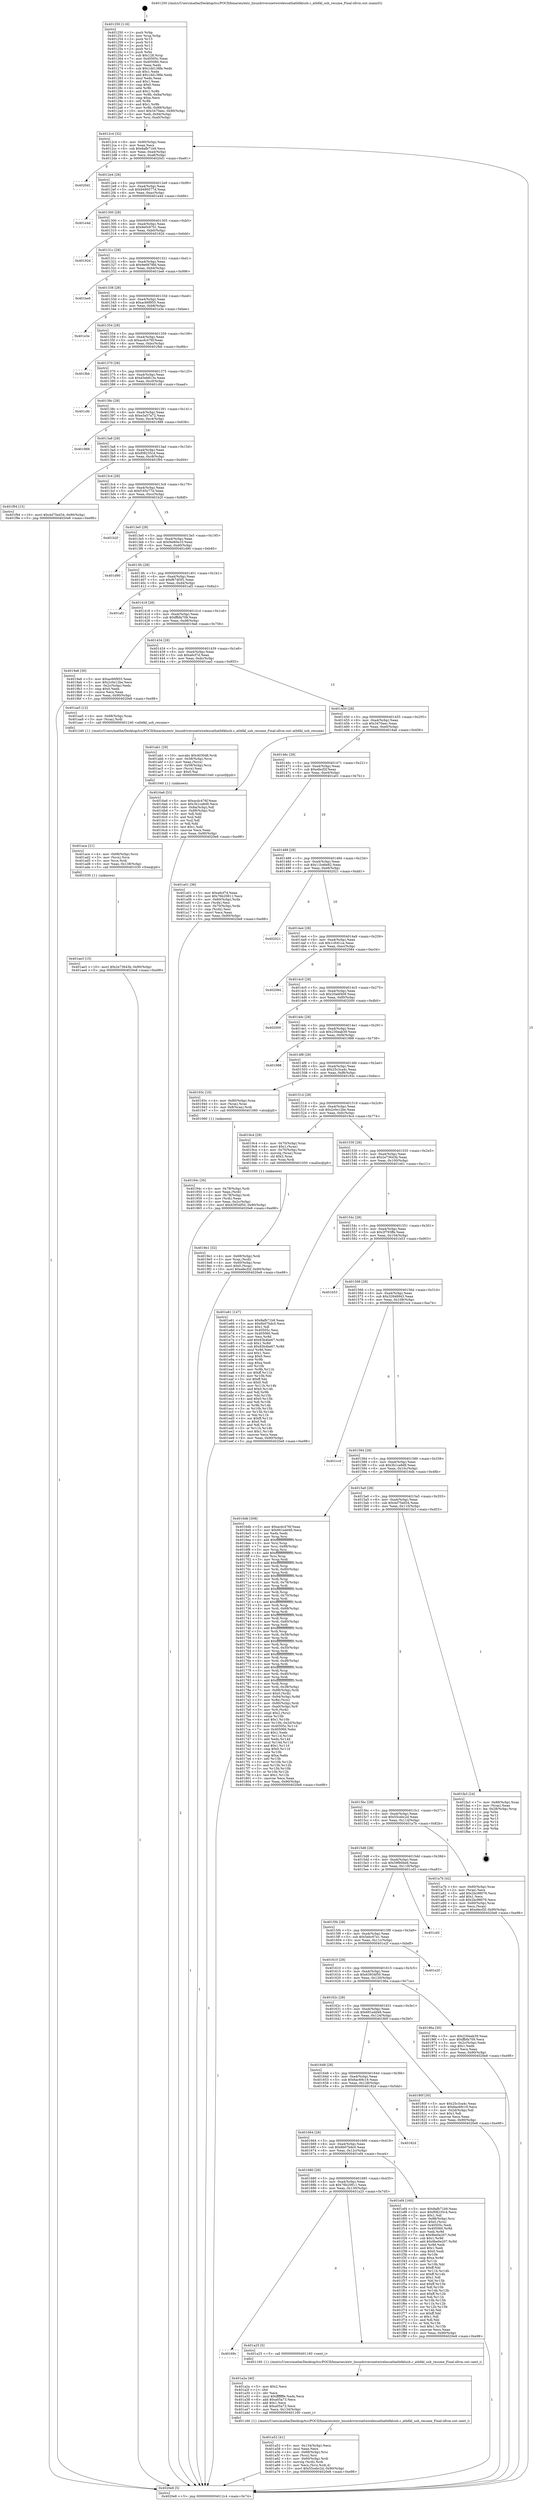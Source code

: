 digraph "0x401250" {
  label = "0x401250 (/mnt/c/Users/mathe/Desktop/tcc/POCII/binaries/extr_linuxdriversnetwirelessathath6klusb.c_ath6kl_usb_resume_Final-ollvm.out::main(0))"
  labelloc = "t"
  node[shape=record]

  Entry [label="",width=0.3,height=0.3,shape=circle,fillcolor=black,style=filled]
  "0x4012c4" [label="{
     0x4012c4 [32]\l
     | [instrs]\l
     &nbsp;&nbsp;0x4012c4 \<+6\>: mov -0x90(%rbp),%eax\l
     &nbsp;&nbsp;0x4012ca \<+2\>: mov %eax,%ecx\l
     &nbsp;&nbsp;0x4012cc \<+6\>: sub $0x8afb71b9,%ecx\l
     &nbsp;&nbsp;0x4012d2 \<+6\>: mov %eax,-0xa4(%rbp)\l
     &nbsp;&nbsp;0x4012d8 \<+6\>: mov %ecx,-0xa8(%rbp)\l
     &nbsp;&nbsp;0x4012de \<+6\>: je 00000000004020d1 \<main+0xe81\>\l
  }"]
  "0x4020d1" [label="{
     0x4020d1\l
  }", style=dashed]
  "0x4012e4" [label="{
     0x4012e4 [28]\l
     | [instrs]\l
     &nbsp;&nbsp;0x4012e4 \<+5\>: jmp 00000000004012e9 \<main+0x99\>\l
     &nbsp;&nbsp;0x4012e9 \<+6\>: mov -0xa4(%rbp),%eax\l
     &nbsp;&nbsp;0x4012ef \<+5\>: sub $0x9490577d,%eax\l
     &nbsp;&nbsp;0x4012f4 \<+6\>: mov %eax,-0xac(%rbp)\l
     &nbsp;&nbsp;0x4012fa \<+6\>: je 0000000000401e4d \<main+0xbfd\>\l
  }"]
  Exit [label="",width=0.3,height=0.3,shape=circle,fillcolor=black,style=filled,peripheries=2]
  "0x401e4d" [label="{
     0x401e4d\l
  }", style=dashed]
  "0x401300" [label="{
     0x401300 [28]\l
     | [instrs]\l
     &nbsp;&nbsp;0x401300 \<+5\>: jmp 0000000000401305 \<main+0xb5\>\l
     &nbsp;&nbsp;0x401305 \<+6\>: mov -0xa4(%rbp),%eax\l
     &nbsp;&nbsp;0x40130b \<+5\>: sub $0x9e0c8701,%eax\l
     &nbsp;&nbsp;0x401310 \<+6\>: mov %eax,-0xb0(%rbp)\l
     &nbsp;&nbsp;0x401316 \<+6\>: je 000000000040192d \<main+0x6dd\>\l
  }"]
  "0x401ae3" [label="{
     0x401ae3 [15]\l
     | [instrs]\l
     &nbsp;&nbsp;0x401ae3 \<+10\>: movl $0x2e73643b,-0x90(%rbp)\l
     &nbsp;&nbsp;0x401aed \<+5\>: jmp 00000000004020e8 \<main+0xe98\>\l
  }"]
  "0x40192d" [label="{
     0x40192d\l
  }", style=dashed]
  "0x40131c" [label="{
     0x40131c [28]\l
     | [instrs]\l
     &nbsp;&nbsp;0x40131c \<+5\>: jmp 0000000000401321 \<main+0xd1\>\l
     &nbsp;&nbsp;0x401321 \<+6\>: mov -0xa4(%rbp),%eax\l
     &nbsp;&nbsp;0x401327 \<+5\>: sub $0x9e6878fd,%eax\l
     &nbsp;&nbsp;0x40132c \<+6\>: mov %eax,-0xb4(%rbp)\l
     &nbsp;&nbsp;0x401332 \<+6\>: je 0000000000401be6 \<main+0x996\>\l
  }"]
  "0x401ace" [label="{
     0x401ace [21]\l
     | [instrs]\l
     &nbsp;&nbsp;0x401ace \<+4\>: mov -0x68(%rbp),%rcx\l
     &nbsp;&nbsp;0x401ad2 \<+3\>: mov (%rcx),%rcx\l
     &nbsp;&nbsp;0x401ad5 \<+3\>: mov %rcx,%rdi\l
     &nbsp;&nbsp;0x401ad8 \<+6\>: mov %eax,-0x138(%rbp)\l
     &nbsp;&nbsp;0x401ade \<+5\>: call 0000000000401030 \<free@plt\>\l
     | [calls]\l
     &nbsp;&nbsp;0x401030 \{1\} (unknown)\l
  }"]
  "0x401be6" [label="{
     0x401be6\l
  }", style=dashed]
  "0x401338" [label="{
     0x401338 [28]\l
     | [instrs]\l
     &nbsp;&nbsp;0x401338 \<+5\>: jmp 000000000040133d \<main+0xed\>\l
     &nbsp;&nbsp;0x40133d \<+6\>: mov -0xa4(%rbp),%eax\l
     &nbsp;&nbsp;0x401343 \<+5\>: sub $0xac66f955,%eax\l
     &nbsp;&nbsp;0x401348 \<+6\>: mov %eax,-0xb8(%rbp)\l
     &nbsp;&nbsp;0x40134e \<+6\>: je 0000000000401e3e \<main+0xbee\>\l
  }"]
  "0x401ab1" [label="{
     0x401ab1 [29]\l
     | [instrs]\l
     &nbsp;&nbsp;0x401ab1 \<+10\>: movabs $0x4030d6,%rdi\l
     &nbsp;&nbsp;0x401abb \<+4\>: mov -0x58(%rbp),%rcx\l
     &nbsp;&nbsp;0x401abf \<+2\>: mov %eax,(%rcx)\l
     &nbsp;&nbsp;0x401ac1 \<+4\>: mov -0x58(%rbp),%rcx\l
     &nbsp;&nbsp;0x401ac5 \<+2\>: mov (%rcx),%esi\l
     &nbsp;&nbsp;0x401ac7 \<+2\>: mov $0x0,%al\l
     &nbsp;&nbsp;0x401ac9 \<+5\>: call 0000000000401040 \<printf@plt\>\l
     | [calls]\l
     &nbsp;&nbsp;0x401040 \{1\} (unknown)\l
  }"]
  "0x401e3e" [label="{
     0x401e3e\l
  }", style=dashed]
  "0x401354" [label="{
     0x401354 [28]\l
     | [instrs]\l
     &nbsp;&nbsp;0x401354 \<+5\>: jmp 0000000000401359 \<main+0x109\>\l
     &nbsp;&nbsp;0x401359 \<+6\>: mov -0xa4(%rbp),%eax\l
     &nbsp;&nbsp;0x40135f \<+5\>: sub $0xacdc476f,%eax\l
     &nbsp;&nbsp;0x401364 \<+6\>: mov %eax,-0xbc(%rbp)\l
     &nbsp;&nbsp;0x40136a \<+6\>: je 0000000000401fbb \<main+0xd6b\>\l
  }"]
  "0x401a52" [label="{
     0x401a52 [41]\l
     | [instrs]\l
     &nbsp;&nbsp;0x401a52 \<+6\>: mov -0x134(%rbp),%ecx\l
     &nbsp;&nbsp;0x401a58 \<+3\>: imul %eax,%ecx\l
     &nbsp;&nbsp;0x401a5b \<+4\>: mov -0x68(%rbp),%rsi\l
     &nbsp;&nbsp;0x401a5f \<+3\>: mov (%rsi),%rsi\l
     &nbsp;&nbsp;0x401a62 \<+4\>: mov -0x60(%rbp),%rdi\l
     &nbsp;&nbsp;0x401a66 \<+3\>: movslq (%rdi),%rdi\l
     &nbsp;&nbsp;0x401a69 \<+3\>: mov %ecx,(%rsi,%rdi,4)\l
     &nbsp;&nbsp;0x401a6c \<+10\>: movl $0x55cebc2d,-0x90(%rbp)\l
     &nbsp;&nbsp;0x401a76 \<+5\>: jmp 00000000004020e8 \<main+0xe98\>\l
  }"]
  "0x401fbb" [label="{
     0x401fbb\l
  }", style=dashed]
  "0x401370" [label="{
     0x401370 [28]\l
     | [instrs]\l
     &nbsp;&nbsp;0x401370 \<+5\>: jmp 0000000000401375 \<main+0x125\>\l
     &nbsp;&nbsp;0x401375 \<+6\>: mov -0xa4(%rbp),%eax\l
     &nbsp;&nbsp;0x40137b \<+5\>: sub $0xd3eb813e,%eax\l
     &nbsp;&nbsp;0x401380 \<+6\>: mov %eax,-0xc0(%rbp)\l
     &nbsp;&nbsp;0x401386 \<+6\>: je 0000000000401cfd \<main+0xaad\>\l
  }"]
  "0x401a2a" [label="{
     0x401a2a [40]\l
     | [instrs]\l
     &nbsp;&nbsp;0x401a2a \<+5\>: mov $0x2,%ecx\l
     &nbsp;&nbsp;0x401a2f \<+1\>: cltd\l
     &nbsp;&nbsp;0x401a30 \<+2\>: idiv %ecx\l
     &nbsp;&nbsp;0x401a32 \<+6\>: imul $0xfffffffe,%edx,%ecx\l
     &nbsp;&nbsp;0x401a38 \<+6\>: add $0xa05a73,%ecx\l
     &nbsp;&nbsp;0x401a3e \<+3\>: add $0x1,%ecx\l
     &nbsp;&nbsp;0x401a41 \<+6\>: sub $0xa05a73,%ecx\l
     &nbsp;&nbsp;0x401a47 \<+6\>: mov %ecx,-0x134(%rbp)\l
     &nbsp;&nbsp;0x401a4d \<+5\>: call 0000000000401160 \<next_i\>\l
     | [calls]\l
     &nbsp;&nbsp;0x401160 \{1\} (/mnt/c/Users/mathe/Desktop/tcc/POCII/binaries/extr_linuxdriversnetwirelessathath6klusb.c_ath6kl_usb_resume_Final-ollvm.out::next_i)\l
  }"]
  "0x401cfd" [label="{
     0x401cfd\l
  }", style=dashed]
  "0x40138c" [label="{
     0x40138c [28]\l
     | [instrs]\l
     &nbsp;&nbsp;0x40138c \<+5\>: jmp 0000000000401391 \<main+0x141\>\l
     &nbsp;&nbsp;0x401391 \<+6\>: mov -0xa4(%rbp),%eax\l
     &nbsp;&nbsp;0x401397 \<+5\>: sub $0xe3a57a72,%eax\l
     &nbsp;&nbsp;0x40139c \<+6\>: mov %eax,-0xc4(%rbp)\l
     &nbsp;&nbsp;0x4013a2 \<+6\>: je 0000000000401888 \<main+0x638\>\l
  }"]
  "0x40169c" [label="{
     0x40169c\l
  }", style=dashed]
  "0x401888" [label="{
     0x401888\l
  }", style=dashed]
  "0x4013a8" [label="{
     0x4013a8 [28]\l
     | [instrs]\l
     &nbsp;&nbsp;0x4013a8 \<+5\>: jmp 00000000004013ad \<main+0x15d\>\l
     &nbsp;&nbsp;0x4013ad \<+6\>: mov -0xa4(%rbp),%eax\l
     &nbsp;&nbsp;0x4013b3 \<+5\>: sub $0xf08235c4,%eax\l
     &nbsp;&nbsp;0x4013b8 \<+6\>: mov %eax,-0xc8(%rbp)\l
     &nbsp;&nbsp;0x4013be \<+6\>: je 0000000000401f94 \<main+0xd44\>\l
  }"]
  "0x401a25" [label="{
     0x401a25 [5]\l
     | [instrs]\l
     &nbsp;&nbsp;0x401a25 \<+5\>: call 0000000000401160 \<next_i\>\l
     | [calls]\l
     &nbsp;&nbsp;0x401160 \{1\} (/mnt/c/Users/mathe/Desktop/tcc/POCII/binaries/extr_linuxdriversnetwirelessathath6klusb.c_ath6kl_usb_resume_Final-ollvm.out::next_i)\l
  }"]
  "0x401f94" [label="{
     0x401f94 [15]\l
     | [instrs]\l
     &nbsp;&nbsp;0x401f94 \<+10\>: movl $0x4d75ed34,-0x90(%rbp)\l
     &nbsp;&nbsp;0x401f9e \<+5\>: jmp 00000000004020e8 \<main+0xe98\>\l
  }"]
  "0x4013c4" [label="{
     0x4013c4 [28]\l
     | [instrs]\l
     &nbsp;&nbsp;0x4013c4 \<+5\>: jmp 00000000004013c9 \<main+0x179\>\l
     &nbsp;&nbsp;0x4013c9 \<+6\>: mov -0xa4(%rbp),%eax\l
     &nbsp;&nbsp;0x4013cf \<+5\>: sub $0xf165c77d,%eax\l
     &nbsp;&nbsp;0x4013d4 \<+6\>: mov %eax,-0xcc(%rbp)\l
     &nbsp;&nbsp;0x4013da \<+6\>: je 0000000000401b2f \<main+0x8df\>\l
  }"]
  "0x401680" [label="{
     0x401680 [28]\l
     | [instrs]\l
     &nbsp;&nbsp;0x401680 \<+5\>: jmp 0000000000401685 \<main+0x435\>\l
     &nbsp;&nbsp;0x401685 \<+6\>: mov -0xa4(%rbp),%eax\l
     &nbsp;&nbsp;0x40168b \<+5\>: sub $0x76b20811,%eax\l
     &nbsp;&nbsp;0x401690 \<+6\>: mov %eax,-0x130(%rbp)\l
     &nbsp;&nbsp;0x401696 \<+6\>: je 0000000000401a25 \<main+0x7d5\>\l
  }"]
  "0x401b2f" [label="{
     0x401b2f\l
  }", style=dashed]
  "0x4013e0" [label="{
     0x4013e0 [28]\l
     | [instrs]\l
     &nbsp;&nbsp;0x4013e0 \<+5\>: jmp 00000000004013e5 \<main+0x195\>\l
     &nbsp;&nbsp;0x4013e5 \<+6\>: mov -0xa4(%rbp),%eax\l
     &nbsp;&nbsp;0x4013eb \<+5\>: sub $0xf4e60e10,%eax\l
     &nbsp;&nbsp;0x4013f0 \<+6\>: mov %eax,-0xd0(%rbp)\l
     &nbsp;&nbsp;0x4013f6 \<+6\>: je 0000000000401d90 \<main+0xb40\>\l
  }"]
  "0x401ef4" [label="{
     0x401ef4 [160]\l
     | [instrs]\l
     &nbsp;&nbsp;0x401ef4 \<+5\>: mov $0x8afb71b9,%eax\l
     &nbsp;&nbsp;0x401ef9 \<+5\>: mov $0xf08235c4,%ecx\l
     &nbsp;&nbsp;0x401efe \<+2\>: mov $0x1,%dl\l
     &nbsp;&nbsp;0x401f00 \<+7\>: mov -0x88(%rbp),%rsi\l
     &nbsp;&nbsp;0x401f07 \<+6\>: movl $0x0,(%rsi)\l
     &nbsp;&nbsp;0x401f0d \<+7\>: mov 0x40505c,%edi\l
     &nbsp;&nbsp;0x401f14 \<+8\>: mov 0x405060,%r8d\l
     &nbsp;&nbsp;0x401f1c \<+3\>: mov %edi,%r9d\l
     &nbsp;&nbsp;0x401f1f \<+7\>: sub $0x9be0e207,%r9d\l
     &nbsp;&nbsp;0x401f26 \<+4\>: sub $0x1,%r9d\l
     &nbsp;&nbsp;0x401f2a \<+7\>: add $0x9be0e207,%r9d\l
     &nbsp;&nbsp;0x401f31 \<+4\>: imul %r9d,%edi\l
     &nbsp;&nbsp;0x401f35 \<+3\>: and $0x1,%edi\l
     &nbsp;&nbsp;0x401f38 \<+3\>: cmp $0x0,%edi\l
     &nbsp;&nbsp;0x401f3b \<+4\>: sete %r10b\l
     &nbsp;&nbsp;0x401f3f \<+4\>: cmp $0xa,%r8d\l
     &nbsp;&nbsp;0x401f43 \<+4\>: setl %r11b\l
     &nbsp;&nbsp;0x401f47 \<+3\>: mov %r10b,%bl\l
     &nbsp;&nbsp;0x401f4a \<+3\>: xor $0xff,%bl\l
     &nbsp;&nbsp;0x401f4d \<+3\>: mov %r11b,%r14b\l
     &nbsp;&nbsp;0x401f50 \<+4\>: xor $0xff,%r14b\l
     &nbsp;&nbsp;0x401f54 \<+3\>: xor $0x1,%dl\l
     &nbsp;&nbsp;0x401f57 \<+3\>: mov %bl,%r15b\l
     &nbsp;&nbsp;0x401f5a \<+4\>: and $0xff,%r15b\l
     &nbsp;&nbsp;0x401f5e \<+3\>: and %dl,%r10b\l
     &nbsp;&nbsp;0x401f61 \<+3\>: mov %r14b,%r12b\l
     &nbsp;&nbsp;0x401f64 \<+4\>: and $0xff,%r12b\l
     &nbsp;&nbsp;0x401f68 \<+3\>: and %dl,%r11b\l
     &nbsp;&nbsp;0x401f6b \<+3\>: or %r10b,%r15b\l
     &nbsp;&nbsp;0x401f6e \<+3\>: or %r11b,%r12b\l
     &nbsp;&nbsp;0x401f71 \<+3\>: xor %r12b,%r15b\l
     &nbsp;&nbsp;0x401f74 \<+3\>: or %r14b,%bl\l
     &nbsp;&nbsp;0x401f77 \<+3\>: xor $0xff,%bl\l
     &nbsp;&nbsp;0x401f7a \<+3\>: or $0x1,%dl\l
     &nbsp;&nbsp;0x401f7d \<+2\>: and %dl,%bl\l
     &nbsp;&nbsp;0x401f7f \<+3\>: or %bl,%r15b\l
     &nbsp;&nbsp;0x401f82 \<+4\>: test $0x1,%r15b\l
     &nbsp;&nbsp;0x401f86 \<+3\>: cmovne %ecx,%eax\l
     &nbsp;&nbsp;0x401f89 \<+6\>: mov %eax,-0x90(%rbp)\l
     &nbsp;&nbsp;0x401f8f \<+5\>: jmp 00000000004020e8 \<main+0xe98\>\l
  }"]
  "0x401d90" [label="{
     0x401d90\l
  }", style=dashed]
  "0x4013fc" [label="{
     0x4013fc [28]\l
     | [instrs]\l
     &nbsp;&nbsp;0x4013fc \<+5\>: jmp 0000000000401401 \<main+0x1b1\>\l
     &nbsp;&nbsp;0x401401 \<+6\>: mov -0xa4(%rbp),%eax\l
     &nbsp;&nbsp;0x401407 \<+5\>: sub $0xf674f3f1,%eax\l
     &nbsp;&nbsp;0x40140c \<+6\>: mov %eax,-0xd4(%rbp)\l
     &nbsp;&nbsp;0x401412 \<+6\>: je 0000000000401af2 \<main+0x8a2\>\l
  }"]
  "0x401664" [label="{
     0x401664 [28]\l
     | [instrs]\l
     &nbsp;&nbsp;0x401664 \<+5\>: jmp 0000000000401669 \<main+0x419\>\l
     &nbsp;&nbsp;0x401669 \<+6\>: mov -0xa4(%rbp),%eax\l
     &nbsp;&nbsp;0x40166f \<+5\>: sub $0x6b07bdc0,%eax\l
     &nbsp;&nbsp;0x401674 \<+6\>: mov %eax,-0x12c(%rbp)\l
     &nbsp;&nbsp;0x40167a \<+6\>: je 0000000000401ef4 \<main+0xca4\>\l
  }"]
  "0x401af2" [label="{
     0x401af2\l
  }", style=dashed]
  "0x401418" [label="{
     0x401418 [28]\l
     | [instrs]\l
     &nbsp;&nbsp;0x401418 \<+5\>: jmp 000000000040141d \<main+0x1cd\>\l
     &nbsp;&nbsp;0x40141d \<+6\>: mov -0xa4(%rbp),%eax\l
     &nbsp;&nbsp;0x401423 \<+5\>: sub $0xffbfa709,%eax\l
     &nbsp;&nbsp;0x401428 \<+6\>: mov %eax,-0xd8(%rbp)\l
     &nbsp;&nbsp;0x40142e \<+6\>: je 00000000004019a6 \<main+0x756\>\l
  }"]
  "0x40182d" [label="{
     0x40182d\l
  }", style=dashed]
  "0x4019a6" [label="{
     0x4019a6 [30]\l
     | [instrs]\l
     &nbsp;&nbsp;0x4019a6 \<+5\>: mov $0xac66f955,%eax\l
     &nbsp;&nbsp;0x4019ab \<+5\>: mov $0x2c0e12be,%ecx\l
     &nbsp;&nbsp;0x4019b0 \<+3\>: mov -0x2c(%rbp),%edx\l
     &nbsp;&nbsp;0x4019b3 \<+3\>: cmp $0x0,%edx\l
     &nbsp;&nbsp;0x4019b6 \<+3\>: cmove %ecx,%eax\l
     &nbsp;&nbsp;0x4019b9 \<+6\>: mov %eax,-0x90(%rbp)\l
     &nbsp;&nbsp;0x4019bf \<+5\>: jmp 00000000004020e8 \<main+0xe98\>\l
  }"]
  "0x401434" [label="{
     0x401434 [28]\l
     | [instrs]\l
     &nbsp;&nbsp;0x401434 \<+5\>: jmp 0000000000401439 \<main+0x1e9\>\l
     &nbsp;&nbsp;0x401439 \<+6\>: mov -0xa4(%rbp),%eax\l
     &nbsp;&nbsp;0x40143f \<+5\>: sub $0xa6cf7d,%eax\l
     &nbsp;&nbsp;0x401444 \<+6\>: mov %eax,-0xdc(%rbp)\l
     &nbsp;&nbsp;0x40144a \<+6\>: je 0000000000401aa5 \<main+0x855\>\l
  }"]
  "0x4019e1" [label="{
     0x4019e1 [32]\l
     | [instrs]\l
     &nbsp;&nbsp;0x4019e1 \<+4\>: mov -0x68(%rbp),%rdi\l
     &nbsp;&nbsp;0x4019e5 \<+3\>: mov %rax,(%rdi)\l
     &nbsp;&nbsp;0x4019e8 \<+4\>: mov -0x60(%rbp),%rax\l
     &nbsp;&nbsp;0x4019ec \<+6\>: movl $0x0,(%rax)\l
     &nbsp;&nbsp;0x4019f2 \<+10\>: movl $0xefecf2f,-0x90(%rbp)\l
     &nbsp;&nbsp;0x4019fc \<+5\>: jmp 00000000004020e8 \<main+0xe98\>\l
  }"]
  "0x401aa5" [label="{
     0x401aa5 [12]\l
     | [instrs]\l
     &nbsp;&nbsp;0x401aa5 \<+4\>: mov -0x68(%rbp),%rax\l
     &nbsp;&nbsp;0x401aa9 \<+3\>: mov (%rax),%rdi\l
     &nbsp;&nbsp;0x401aac \<+5\>: call 0000000000401240 \<ath6kl_usb_resume\>\l
     | [calls]\l
     &nbsp;&nbsp;0x401240 \{1\} (/mnt/c/Users/mathe/Desktop/tcc/POCII/binaries/extr_linuxdriversnetwirelessathath6klusb.c_ath6kl_usb_resume_Final-ollvm.out::ath6kl_usb_resume)\l
  }"]
  "0x401450" [label="{
     0x401450 [28]\l
     | [instrs]\l
     &nbsp;&nbsp;0x401450 \<+5\>: jmp 0000000000401455 \<main+0x205\>\l
     &nbsp;&nbsp;0x401455 \<+6\>: mov -0xa4(%rbp),%eax\l
     &nbsp;&nbsp;0x40145b \<+5\>: sub $0x3470eec,%eax\l
     &nbsp;&nbsp;0x401460 \<+6\>: mov %eax,-0xe0(%rbp)\l
     &nbsp;&nbsp;0x401466 \<+6\>: je 00000000004016a6 \<main+0x456\>\l
  }"]
  "0x40194c" [label="{
     0x40194c [30]\l
     | [instrs]\l
     &nbsp;&nbsp;0x40194c \<+4\>: mov -0x78(%rbp),%rdi\l
     &nbsp;&nbsp;0x401950 \<+2\>: mov %eax,(%rdi)\l
     &nbsp;&nbsp;0x401952 \<+4\>: mov -0x78(%rbp),%rdi\l
     &nbsp;&nbsp;0x401956 \<+2\>: mov (%rdi),%eax\l
     &nbsp;&nbsp;0x401958 \<+3\>: mov %eax,-0x2c(%rbp)\l
     &nbsp;&nbsp;0x40195b \<+10\>: movl $0x63934f50,-0x90(%rbp)\l
     &nbsp;&nbsp;0x401965 \<+5\>: jmp 00000000004020e8 \<main+0xe98\>\l
  }"]
  "0x4016a6" [label="{
     0x4016a6 [53]\l
     | [instrs]\l
     &nbsp;&nbsp;0x4016a6 \<+5\>: mov $0xacdc476f,%eax\l
     &nbsp;&nbsp;0x4016ab \<+5\>: mov $0x3b1ca8d9,%ecx\l
     &nbsp;&nbsp;0x4016b0 \<+6\>: mov -0x8a(%rbp),%dl\l
     &nbsp;&nbsp;0x4016b6 \<+7\>: mov -0x89(%rbp),%sil\l
     &nbsp;&nbsp;0x4016bd \<+3\>: mov %dl,%dil\l
     &nbsp;&nbsp;0x4016c0 \<+3\>: and %sil,%dil\l
     &nbsp;&nbsp;0x4016c3 \<+3\>: xor %sil,%dl\l
     &nbsp;&nbsp;0x4016c6 \<+3\>: or %dl,%dil\l
     &nbsp;&nbsp;0x4016c9 \<+4\>: test $0x1,%dil\l
     &nbsp;&nbsp;0x4016cd \<+3\>: cmovne %ecx,%eax\l
     &nbsp;&nbsp;0x4016d0 \<+6\>: mov %eax,-0x90(%rbp)\l
     &nbsp;&nbsp;0x4016d6 \<+5\>: jmp 00000000004020e8 \<main+0xe98\>\l
  }"]
  "0x40146c" [label="{
     0x40146c [28]\l
     | [instrs]\l
     &nbsp;&nbsp;0x40146c \<+5\>: jmp 0000000000401471 \<main+0x221\>\l
     &nbsp;&nbsp;0x401471 \<+6\>: mov -0xa4(%rbp),%eax\l
     &nbsp;&nbsp;0x401477 \<+5\>: sub $0xefecf2f,%eax\l
     &nbsp;&nbsp;0x40147c \<+6\>: mov %eax,-0xe4(%rbp)\l
     &nbsp;&nbsp;0x401482 \<+6\>: je 0000000000401a01 \<main+0x7b1\>\l
  }"]
  "0x4020e8" [label="{
     0x4020e8 [5]\l
     | [instrs]\l
     &nbsp;&nbsp;0x4020e8 \<+5\>: jmp 00000000004012c4 \<main+0x74\>\l
  }"]
  "0x401250" [label="{
     0x401250 [116]\l
     | [instrs]\l
     &nbsp;&nbsp;0x401250 \<+1\>: push %rbp\l
     &nbsp;&nbsp;0x401251 \<+3\>: mov %rsp,%rbp\l
     &nbsp;&nbsp;0x401254 \<+2\>: push %r15\l
     &nbsp;&nbsp;0x401256 \<+2\>: push %r14\l
     &nbsp;&nbsp;0x401258 \<+2\>: push %r13\l
     &nbsp;&nbsp;0x40125a \<+2\>: push %r12\l
     &nbsp;&nbsp;0x40125c \<+1\>: push %rbx\l
     &nbsp;&nbsp;0x40125d \<+7\>: sub $0x128,%rsp\l
     &nbsp;&nbsp;0x401264 \<+7\>: mov 0x40505c,%eax\l
     &nbsp;&nbsp;0x40126b \<+7\>: mov 0x405060,%ecx\l
     &nbsp;&nbsp;0x401272 \<+2\>: mov %eax,%edx\l
     &nbsp;&nbsp;0x401274 \<+6\>: sub $0x1dd138fe,%edx\l
     &nbsp;&nbsp;0x40127a \<+3\>: sub $0x1,%edx\l
     &nbsp;&nbsp;0x40127d \<+6\>: add $0x1dd138fe,%edx\l
     &nbsp;&nbsp;0x401283 \<+3\>: imul %edx,%eax\l
     &nbsp;&nbsp;0x401286 \<+3\>: and $0x1,%eax\l
     &nbsp;&nbsp;0x401289 \<+3\>: cmp $0x0,%eax\l
     &nbsp;&nbsp;0x40128c \<+4\>: sete %r8b\l
     &nbsp;&nbsp;0x401290 \<+4\>: and $0x1,%r8b\l
     &nbsp;&nbsp;0x401294 \<+7\>: mov %r8b,-0x8a(%rbp)\l
     &nbsp;&nbsp;0x40129b \<+3\>: cmp $0xa,%ecx\l
     &nbsp;&nbsp;0x40129e \<+4\>: setl %r8b\l
     &nbsp;&nbsp;0x4012a2 \<+4\>: and $0x1,%r8b\l
     &nbsp;&nbsp;0x4012a6 \<+7\>: mov %r8b,-0x89(%rbp)\l
     &nbsp;&nbsp;0x4012ad \<+10\>: movl $0x3470eec,-0x90(%rbp)\l
     &nbsp;&nbsp;0x4012b7 \<+6\>: mov %edi,-0x94(%rbp)\l
     &nbsp;&nbsp;0x4012bd \<+7\>: mov %rsi,-0xa0(%rbp)\l
  }"]
  "0x401648" [label="{
     0x401648 [28]\l
     | [instrs]\l
     &nbsp;&nbsp;0x401648 \<+5\>: jmp 000000000040164d \<main+0x3fd\>\l
     &nbsp;&nbsp;0x40164d \<+6\>: mov -0xa4(%rbp),%eax\l
     &nbsp;&nbsp;0x401653 \<+5\>: sub $0x6ac69c19,%eax\l
     &nbsp;&nbsp;0x401658 \<+6\>: mov %eax,-0x128(%rbp)\l
     &nbsp;&nbsp;0x40165e \<+6\>: je 000000000040182d \<main+0x5dd\>\l
  }"]
  "0x401a01" [label="{
     0x401a01 [36]\l
     | [instrs]\l
     &nbsp;&nbsp;0x401a01 \<+5\>: mov $0xa6cf7d,%eax\l
     &nbsp;&nbsp;0x401a06 \<+5\>: mov $0x76b20811,%ecx\l
     &nbsp;&nbsp;0x401a0b \<+4\>: mov -0x60(%rbp),%rdx\l
     &nbsp;&nbsp;0x401a0f \<+2\>: mov (%rdx),%esi\l
     &nbsp;&nbsp;0x401a11 \<+4\>: mov -0x70(%rbp),%rdx\l
     &nbsp;&nbsp;0x401a15 \<+2\>: cmp (%rdx),%esi\l
     &nbsp;&nbsp;0x401a17 \<+3\>: cmovl %ecx,%eax\l
     &nbsp;&nbsp;0x401a1a \<+6\>: mov %eax,-0x90(%rbp)\l
     &nbsp;&nbsp;0x401a20 \<+5\>: jmp 00000000004020e8 \<main+0xe98\>\l
  }"]
  "0x401488" [label="{
     0x401488 [28]\l
     | [instrs]\l
     &nbsp;&nbsp;0x401488 \<+5\>: jmp 000000000040148d \<main+0x23d\>\l
     &nbsp;&nbsp;0x40148d \<+6\>: mov -0xa4(%rbp),%eax\l
     &nbsp;&nbsp;0x401493 \<+5\>: sub $0x11b46e82,%eax\l
     &nbsp;&nbsp;0x401498 \<+6\>: mov %eax,-0xe8(%rbp)\l
     &nbsp;&nbsp;0x40149e \<+6\>: je 0000000000402021 \<main+0xdd1\>\l
  }"]
  "0x40180f" [label="{
     0x40180f [30]\l
     | [instrs]\l
     &nbsp;&nbsp;0x40180f \<+5\>: mov $0x25c3ca4c,%eax\l
     &nbsp;&nbsp;0x401814 \<+5\>: mov $0x6ac69c19,%ecx\l
     &nbsp;&nbsp;0x401819 \<+3\>: mov -0x2d(%rbp),%dl\l
     &nbsp;&nbsp;0x40181c \<+3\>: test $0x1,%dl\l
     &nbsp;&nbsp;0x40181f \<+3\>: cmovne %ecx,%eax\l
     &nbsp;&nbsp;0x401822 \<+6\>: mov %eax,-0x90(%rbp)\l
     &nbsp;&nbsp;0x401828 \<+5\>: jmp 00000000004020e8 \<main+0xe98\>\l
  }"]
  "0x402021" [label="{
     0x402021\l
  }", style=dashed]
  "0x4014a4" [label="{
     0x4014a4 [28]\l
     | [instrs]\l
     &nbsp;&nbsp;0x4014a4 \<+5\>: jmp 00000000004014a9 \<main+0x259\>\l
     &nbsp;&nbsp;0x4014a9 \<+6\>: mov -0xa4(%rbp),%eax\l
     &nbsp;&nbsp;0x4014af \<+5\>: sub $0x1cfc61ca,%eax\l
     &nbsp;&nbsp;0x4014b4 \<+6\>: mov %eax,-0xec(%rbp)\l
     &nbsp;&nbsp;0x4014ba \<+6\>: je 0000000000402084 \<main+0xe34\>\l
  }"]
  "0x40162c" [label="{
     0x40162c [28]\l
     | [instrs]\l
     &nbsp;&nbsp;0x40162c \<+5\>: jmp 0000000000401631 \<main+0x3e1\>\l
     &nbsp;&nbsp;0x401631 \<+6\>: mov -0xa4(%rbp),%eax\l
     &nbsp;&nbsp;0x401637 \<+5\>: sub $0x661edd46,%eax\l
     &nbsp;&nbsp;0x40163c \<+6\>: mov %eax,-0x124(%rbp)\l
     &nbsp;&nbsp;0x401642 \<+6\>: je 000000000040180f \<main+0x5bf\>\l
  }"]
  "0x402084" [label="{
     0x402084\l
  }", style=dashed]
  "0x4014c0" [label="{
     0x4014c0 [28]\l
     | [instrs]\l
     &nbsp;&nbsp;0x4014c0 \<+5\>: jmp 00000000004014c5 \<main+0x275\>\l
     &nbsp;&nbsp;0x4014c5 \<+6\>: mov -0xa4(%rbp),%eax\l
     &nbsp;&nbsp;0x4014cb \<+5\>: sub $0x20a6f409,%eax\l
     &nbsp;&nbsp;0x4014d0 \<+6\>: mov %eax,-0xf0(%rbp)\l
     &nbsp;&nbsp;0x4014d6 \<+6\>: je 0000000000402000 \<main+0xdb0\>\l
  }"]
  "0x40196a" [label="{
     0x40196a [30]\l
     | [instrs]\l
     &nbsp;&nbsp;0x40196a \<+5\>: mov $0x230eab39,%eax\l
     &nbsp;&nbsp;0x40196f \<+5\>: mov $0xffbfa709,%ecx\l
     &nbsp;&nbsp;0x401974 \<+3\>: mov -0x2c(%rbp),%edx\l
     &nbsp;&nbsp;0x401977 \<+3\>: cmp $0x1,%edx\l
     &nbsp;&nbsp;0x40197a \<+3\>: cmovl %ecx,%eax\l
     &nbsp;&nbsp;0x40197d \<+6\>: mov %eax,-0x90(%rbp)\l
     &nbsp;&nbsp;0x401983 \<+5\>: jmp 00000000004020e8 \<main+0xe98\>\l
  }"]
  "0x402000" [label="{
     0x402000\l
  }", style=dashed]
  "0x4014dc" [label="{
     0x4014dc [28]\l
     | [instrs]\l
     &nbsp;&nbsp;0x4014dc \<+5\>: jmp 00000000004014e1 \<main+0x291\>\l
     &nbsp;&nbsp;0x4014e1 \<+6\>: mov -0xa4(%rbp),%eax\l
     &nbsp;&nbsp;0x4014e7 \<+5\>: sub $0x230eab39,%eax\l
     &nbsp;&nbsp;0x4014ec \<+6\>: mov %eax,-0xf4(%rbp)\l
     &nbsp;&nbsp;0x4014f2 \<+6\>: je 0000000000401988 \<main+0x738\>\l
  }"]
  "0x401610" [label="{
     0x401610 [28]\l
     | [instrs]\l
     &nbsp;&nbsp;0x401610 \<+5\>: jmp 0000000000401615 \<main+0x3c5\>\l
     &nbsp;&nbsp;0x401615 \<+6\>: mov -0xa4(%rbp),%eax\l
     &nbsp;&nbsp;0x40161b \<+5\>: sub $0x63934f50,%eax\l
     &nbsp;&nbsp;0x401620 \<+6\>: mov %eax,-0x120(%rbp)\l
     &nbsp;&nbsp;0x401626 \<+6\>: je 000000000040196a \<main+0x71a\>\l
  }"]
  "0x401988" [label="{
     0x401988\l
  }", style=dashed]
  "0x4014f8" [label="{
     0x4014f8 [28]\l
     | [instrs]\l
     &nbsp;&nbsp;0x4014f8 \<+5\>: jmp 00000000004014fd \<main+0x2ad\>\l
     &nbsp;&nbsp;0x4014fd \<+6\>: mov -0xa4(%rbp),%eax\l
     &nbsp;&nbsp;0x401503 \<+5\>: sub $0x25c3ca4c,%eax\l
     &nbsp;&nbsp;0x401508 \<+6\>: mov %eax,-0xf8(%rbp)\l
     &nbsp;&nbsp;0x40150e \<+6\>: je 000000000040193c \<main+0x6ec\>\l
  }"]
  "0x401e2f" [label="{
     0x401e2f\l
  }", style=dashed]
  "0x40193c" [label="{
     0x40193c [16]\l
     | [instrs]\l
     &nbsp;&nbsp;0x40193c \<+4\>: mov -0x80(%rbp),%rax\l
     &nbsp;&nbsp;0x401940 \<+3\>: mov (%rax),%rax\l
     &nbsp;&nbsp;0x401943 \<+4\>: mov 0x8(%rax),%rdi\l
     &nbsp;&nbsp;0x401947 \<+5\>: call 0000000000401060 \<atoi@plt\>\l
     | [calls]\l
     &nbsp;&nbsp;0x401060 \{1\} (unknown)\l
  }"]
  "0x401514" [label="{
     0x401514 [28]\l
     | [instrs]\l
     &nbsp;&nbsp;0x401514 \<+5\>: jmp 0000000000401519 \<main+0x2c9\>\l
     &nbsp;&nbsp;0x401519 \<+6\>: mov -0xa4(%rbp),%eax\l
     &nbsp;&nbsp;0x40151f \<+5\>: sub $0x2c0e12be,%eax\l
     &nbsp;&nbsp;0x401524 \<+6\>: mov %eax,-0xfc(%rbp)\l
     &nbsp;&nbsp;0x40152a \<+6\>: je 00000000004019c4 \<main+0x774\>\l
  }"]
  "0x4015f4" [label="{
     0x4015f4 [28]\l
     | [instrs]\l
     &nbsp;&nbsp;0x4015f4 \<+5\>: jmp 00000000004015f9 \<main+0x3a9\>\l
     &nbsp;&nbsp;0x4015f9 \<+6\>: mov -0xa4(%rbp),%eax\l
     &nbsp;&nbsp;0x4015ff \<+5\>: sub $0x5ebc67e1,%eax\l
     &nbsp;&nbsp;0x401604 \<+6\>: mov %eax,-0x11c(%rbp)\l
     &nbsp;&nbsp;0x40160a \<+6\>: je 0000000000401e2f \<main+0xbdf\>\l
  }"]
  "0x4019c4" [label="{
     0x4019c4 [29]\l
     | [instrs]\l
     &nbsp;&nbsp;0x4019c4 \<+4\>: mov -0x70(%rbp),%rax\l
     &nbsp;&nbsp;0x4019c8 \<+6\>: movl $0x1,(%rax)\l
     &nbsp;&nbsp;0x4019ce \<+4\>: mov -0x70(%rbp),%rax\l
     &nbsp;&nbsp;0x4019d2 \<+3\>: movslq (%rax),%rax\l
     &nbsp;&nbsp;0x4019d5 \<+4\>: shl $0x2,%rax\l
     &nbsp;&nbsp;0x4019d9 \<+3\>: mov %rax,%rdi\l
     &nbsp;&nbsp;0x4019dc \<+5\>: call 0000000000401050 \<malloc@plt\>\l
     | [calls]\l
     &nbsp;&nbsp;0x401050 \{1\} (unknown)\l
  }"]
  "0x401530" [label="{
     0x401530 [28]\l
     | [instrs]\l
     &nbsp;&nbsp;0x401530 \<+5\>: jmp 0000000000401535 \<main+0x2e5\>\l
     &nbsp;&nbsp;0x401535 \<+6\>: mov -0xa4(%rbp),%eax\l
     &nbsp;&nbsp;0x40153b \<+5\>: sub $0x2e73643b,%eax\l
     &nbsp;&nbsp;0x401540 \<+6\>: mov %eax,-0x100(%rbp)\l
     &nbsp;&nbsp;0x401546 \<+6\>: je 0000000000401e61 \<main+0xc11\>\l
  }"]
  "0x401cd3" [label="{
     0x401cd3\l
  }", style=dashed]
  "0x401e61" [label="{
     0x401e61 [147]\l
     | [instrs]\l
     &nbsp;&nbsp;0x401e61 \<+5\>: mov $0x8afb71b9,%eax\l
     &nbsp;&nbsp;0x401e66 \<+5\>: mov $0x6b07bdc0,%ecx\l
     &nbsp;&nbsp;0x401e6b \<+2\>: mov $0x1,%dl\l
     &nbsp;&nbsp;0x401e6d \<+7\>: mov 0x40505c,%esi\l
     &nbsp;&nbsp;0x401e74 \<+7\>: mov 0x405060,%edi\l
     &nbsp;&nbsp;0x401e7b \<+3\>: mov %esi,%r8d\l
     &nbsp;&nbsp;0x401e7e \<+7\>: add $0x83b4be67,%r8d\l
     &nbsp;&nbsp;0x401e85 \<+4\>: sub $0x1,%r8d\l
     &nbsp;&nbsp;0x401e89 \<+7\>: sub $0x83b4be67,%r8d\l
     &nbsp;&nbsp;0x401e90 \<+4\>: imul %r8d,%esi\l
     &nbsp;&nbsp;0x401e94 \<+3\>: and $0x1,%esi\l
     &nbsp;&nbsp;0x401e97 \<+3\>: cmp $0x0,%esi\l
     &nbsp;&nbsp;0x401e9a \<+4\>: sete %r9b\l
     &nbsp;&nbsp;0x401e9e \<+3\>: cmp $0xa,%edi\l
     &nbsp;&nbsp;0x401ea1 \<+4\>: setl %r10b\l
     &nbsp;&nbsp;0x401ea5 \<+3\>: mov %r9b,%r11b\l
     &nbsp;&nbsp;0x401ea8 \<+4\>: xor $0xff,%r11b\l
     &nbsp;&nbsp;0x401eac \<+3\>: mov %r10b,%bl\l
     &nbsp;&nbsp;0x401eaf \<+3\>: xor $0xff,%bl\l
     &nbsp;&nbsp;0x401eb2 \<+3\>: xor $0x0,%dl\l
     &nbsp;&nbsp;0x401eb5 \<+3\>: mov %r11b,%r14b\l
     &nbsp;&nbsp;0x401eb8 \<+4\>: and $0x0,%r14b\l
     &nbsp;&nbsp;0x401ebc \<+3\>: and %dl,%r9b\l
     &nbsp;&nbsp;0x401ebf \<+3\>: mov %bl,%r15b\l
     &nbsp;&nbsp;0x401ec2 \<+4\>: and $0x0,%r15b\l
     &nbsp;&nbsp;0x401ec6 \<+3\>: and %dl,%r10b\l
     &nbsp;&nbsp;0x401ec9 \<+3\>: or %r9b,%r14b\l
     &nbsp;&nbsp;0x401ecc \<+3\>: or %r10b,%r15b\l
     &nbsp;&nbsp;0x401ecf \<+3\>: xor %r15b,%r14b\l
     &nbsp;&nbsp;0x401ed2 \<+3\>: or %bl,%r11b\l
     &nbsp;&nbsp;0x401ed5 \<+4\>: xor $0xff,%r11b\l
     &nbsp;&nbsp;0x401ed9 \<+3\>: or $0x0,%dl\l
     &nbsp;&nbsp;0x401edc \<+3\>: and %dl,%r11b\l
     &nbsp;&nbsp;0x401edf \<+3\>: or %r11b,%r14b\l
     &nbsp;&nbsp;0x401ee2 \<+4\>: test $0x1,%r14b\l
     &nbsp;&nbsp;0x401ee6 \<+3\>: cmovne %ecx,%eax\l
     &nbsp;&nbsp;0x401ee9 \<+6\>: mov %eax,-0x90(%rbp)\l
     &nbsp;&nbsp;0x401eef \<+5\>: jmp 00000000004020e8 \<main+0xe98\>\l
  }"]
  "0x40154c" [label="{
     0x40154c [28]\l
     | [instrs]\l
     &nbsp;&nbsp;0x40154c \<+5\>: jmp 0000000000401551 \<main+0x301\>\l
     &nbsp;&nbsp;0x401551 \<+6\>: mov -0xa4(%rbp),%eax\l
     &nbsp;&nbsp;0x401557 \<+5\>: sub $0x2f793ffe,%eax\l
     &nbsp;&nbsp;0x40155c \<+6\>: mov %eax,-0x104(%rbp)\l
     &nbsp;&nbsp;0x401562 \<+6\>: je 0000000000401b53 \<main+0x903\>\l
  }"]
  "0x4015d8" [label="{
     0x4015d8 [28]\l
     | [instrs]\l
     &nbsp;&nbsp;0x4015d8 \<+5\>: jmp 00000000004015dd \<main+0x38d\>\l
     &nbsp;&nbsp;0x4015dd \<+6\>: mov -0xa4(%rbp),%eax\l
     &nbsp;&nbsp;0x4015e3 \<+5\>: sub $0x59fb0be6,%eax\l
     &nbsp;&nbsp;0x4015e8 \<+6\>: mov %eax,-0x118(%rbp)\l
     &nbsp;&nbsp;0x4015ee \<+6\>: je 0000000000401cd3 \<main+0xa83\>\l
  }"]
  "0x401b53" [label="{
     0x401b53\l
  }", style=dashed]
  "0x401568" [label="{
     0x401568 [28]\l
     | [instrs]\l
     &nbsp;&nbsp;0x401568 \<+5\>: jmp 000000000040156d \<main+0x31d\>\l
     &nbsp;&nbsp;0x40156d \<+6\>: mov -0xa4(%rbp),%eax\l
     &nbsp;&nbsp;0x401573 \<+5\>: sub $0x32848943,%eax\l
     &nbsp;&nbsp;0x401578 \<+6\>: mov %eax,-0x108(%rbp)\l
     &nbsp;&nbsp;0x40157e \<+6\>: je 0000000000401cc4 \<main+0xa74\>\l
  }"]
  "0x401a7b" [label="{
     0x401a7b [42]\l
     | [instrs]\l
     &nbsp;&nbsp;0x401a7b \<+4\>: mov -0x60(%rbp),%rax\l
     &nbsp;&nbsp;0x401a7f \<+2\>: mov (%rax),%ecx\l
     &nbsp;&nbsp;0x401a81 \<+6\>: add $0x2bc98076,%ecx\l
     &nbsp;&nbsp;0x401a87 \<+3\>: add $0x1,%ecx\l
     &nbsp;&nbsp;0x401a8a \<+6\>: sub $0x2bc98076,%ecx\l
     &nbsp;&nbsp;0x401a90 \<+4\>: mov -0x60(%rbp),%rax\l
     &nbsp;&nbsp;0x401a94 \<+2\>: mov %ecx,(%rax)\l
     &nbsp;&nbsp;0x401a96 \<+10\>: movl $0xefecf2f,-0x90(%rbp)\l
     &nbsp;&nbsp;0x401aa0 \<+5\>: jmp 00000000004020e8 \<main+0xe98\>\l
  }"]
  "0x401cc4" [label="{
     0x401cc4\l
  }", style=dashed]
  "0x401584" [label="{
     0x401584 [28]\l
     | [instrs]\l
     &nbsp;&nbsp;0x401584 \<+5\>: jmp 0000000000401589 \<main+0x339\>\l
     &nbsp;&nbsp;0x401589 \<+6\>: mov -0xa4(%rbp),%eax\l
     &nbsp;&nbsp;0x40158f \<+5\>: sub $0x3b1ca8d9,%eax\l
     &nbsp;&nbsp;0x401594 \<+6\>: mov %eax,-0x10c(%rbp)\l
     &nbsp;&nbsp;0x40159a \<+6\>: je 00000000004016db \<main+0x48b\>\l
  }"]
  "0x4015bc" [label="{
     0x4015bc [28]\l
     | [instrs]\l
     &nbsp;&nbsp;0x4015bc \<+5\>: jmp 00000000004015c1 \<main+0x371\>\l
     &nbsp;&nbsp;0x4015c1 \<+6\>: mov -0xa4(%rbp),%eax\l
     &nbsp;&nbsp;0x4015c7 \<+5\>: sub $0x55cebc2d,%eax\l
     &nbsp;&nbsp;0x4015cc \<+6\>: mov %eax,-0x114(%rbp)\l
     &nbsp;&nbsp;0x4015d2 \<+6\>: je 0000000000401a7b \<main+0x82b\>\l
  }"]
  "0x4016db" [label="{
     0x4016db [308]\l
     | [instrs]\l
     &nbsp;&nbsp;0x4016db \<+5\>: mov $0xacdc476f,%eax\l
     &nbsp;&nbsp;0x4016e0 \<+5\>: mov $0x661edd46,%ecx\l
     &nbsp;&nbsp;0x4016e5 \<+2\>: xor %edx,%edx\l
     &nbsp;&nbsp;0x4016e7 \<+3\>: mov %rsp,%rsi\l
     &nbsp;&nbsp;0x4016ea \<+4\>: add $0xfffffffffffffff0,%rsi\l
     &nbsp;&nbsp;0x4016ee \<+3\>: mov %rsi,%rsp\l
     &nbsp;&nbsp;0x4016f1 \<+7\>: mov %rsi,-0x88(%rbp)\l
     &nbsp;&nbsp;0x4016f8 \<+3\>: mov %rsp,%rsi\l
     &nbsp;&nbsp;0x4016fb \<+4\>: add $0xfffffffffffffff0,%rsi\l
     &nbsp;&nbsp;0x4016ff \<+3\>: mov %rsi,%rsp\l
     &nbsp;&nbsp;0x401702 \<+3\>: mov %rsp,%rdi\l
     &nbsp;&nbsp;0x401705 \<+4\>: add $0xfffffffffffffff0,%rdi\l
     &nbsp;&nbsp;0x401709 \<+3\>: mov %rdi,%rsp\l
     &nbsp;&nbsp;0x40170c \<+4\>: mov %rdi,-0x80(%rbp)\l
     &nbsp;&nbsp;0x401710 \<+3\>: mov %rsp,%rdi\l
     &nbsp;&nbsp;0x401713 \<+4\>: add $0xfffffffffffffff0,%rdi\l
     &nbsp;&nbsp;0x401717 \<+3\>: mov %rdi,%rsp\l
     &nbsp;&nbsp;0x40171a \<+4\>: mov %rdi,-0x78(%rbp)\l
     &nbsp;&nbsp;0x40171e \<+3\>: mov %rsp,%rdi\l
     &nbsp;&nbsp;0x401721 \<+4\>: add $0xfffffffffffffff0,%rdi\l
     &nbsp;&nbsp;0x401725 \<+3\>: mov %rdi,%rsp\l
     &nbsp;&nbsp;0x401728 \<+4\>: mov %rdi,-0x70(%rbp)\l
     &nbsp;&nbsp;0x40172c \<+3\>: mov %rsp,%rdi\l
     &nbsp;&nbsp;0x40172f \<+4\>: add $0xfffffffffffffff0,%rdi\l
     &nbsp;&nbsp;0x401733 \<+3\>: mov %rdi,%rsp\l
     &nbsp;&nbsp;0x401736 \<+4\>: mov %rdi,-0x68(%rbp)\l
     &nbsp;&nbsp;0x40173a \<+3\>: mov %rsp,%rdi\l
     &nbsp;&nbsp;0x40173d \<+4\>: add $0xfffffffffffffff0,%rdi\l
     &nbsp;&nbsp;0x401741 \<+3\>: mov %rdi,%rsp\l
     &nbsp;&nbsp;0x401744 \<+4\>: mov %rdi,-0x60(%rbp)\l
     &nbsp;&nbsp;0x401748 \<+3\>: mov %rsp,%rdi\l
     &nbsp;&nbsp;0x40174b \<+4\>: add $0xfffffffffffffff0,%rdi\l
     &nbsp;&nbsp;0x40174f \<+3\>: mov %rdi,%rsp\l
     &nbsp;&nbsp;0x401752 \<+4\>: mov %rdi,-0x58(%rbp)\l
     &nbsp;&nbsp;0x401756 \<+3\>: mov %rsp,%rdi\l
     &nbsp;&nbsp;0x401759 \<+4\>: add $0xfffffffffffffff0,%rdi\l
     &nbsp;&nbsp;0x40175d \<+3\>: mov %rdi,%rsp\l
     &nbsp;&nbsp;0x401760 \<+4\>: mov %rdi,-0x50(%rbp)\l
     &nbsp;&nbsp;0x401764 \<+3\>: mov %rsp,%rdi\l
     &nbsp;&nbsp;0x401767 \<+4\>: add $0xfffffffffffffff0,%rdi\l
     &nbsp;&nbsp;0x40176b \<+3\>: mov %rdi,%rsp\l
     &nbsp;&nbsp;0x40176e \<+4\>: mov %rdi,-0x48(%rbp)\l
     &nbsp;&nbsp;0x401772 \<+3\>: mov %rsp,%rdi\l
     &nbsp;&nbsp;0x401775 \<+4\>: add $0xfffffffffffffff0,%rdi\l
     &nbsp;&nbsp;0x401779 \<+3\>: mov %rdi,%rsp\l
     &nbsp;&nbsp;0x40177c \<+4\>: mov %rdi,-0x40(%rbp)\l
     &nbsp;&nbsp;0x401780 \<+3\>: mov %rsp,%rdi\l
     &nbsp;&nbsp;0x401783 \<+4\>: add $0xfffffffffffffff0,%rdi\l
     &nbsp;&nbsp;0x401787 \<+3\>: mov %rdi,%rsp\l
     &nbsp;&nbsp;0x40178a \<+4\>: mov %rdi,-0x38(%rbp)\l
     &nbsp;&nbsp;0x40178e \<+7\>: mov -0x88(%rbp),%rdi\l
     &nbsp;&nbsp;0x401795 \<+6\>: movl $0x0,(%rdi)\l
     &nbsp;&nbsp;0x40179b \<+7\>: mov -0x94(%rbp),%r8d\l
     &nbsp;&nbsp;0x4017a2 \<+3\>: mov %r8d,(%rsi)\l
     &nbsp;&nbsp;0x4017a5 \<+4\>: mov -0x80(%rbp),%rdi\l
     &nbsp;&nbsp;0x4017a9 \<+7\>: mov -0xa0(%rbp),%r9\l
     &nbsp;&nbsp;0x4017b0 \<+3\>: mov %r9,(%rdi)\l
     &nbsp;&nbsp;0x4017b3 \<+3\>: cmpl $0x2,(%rsi)\l
     &nbsp;&nbsp;0x4017b6 \<+4\>: setne %r10b\l
     &nbsp;&nbsp;0x4017ba \<+4\>: and $0x1,%r10b\l
     &nbsp;&nbsp;0x4017be \<+4\>: mov %r10b,-0x2d(%rbp)\l
     &nbsp;&nbsp;0x4017c2 \<+8\>: mov 0x40505c,%r11d\l
     &nbsp;&nbsp;0x4017ca \<+7\>: mov 0x405060,%ebx\l
     &nbsp;&nbsp;0x4017d1 \<+3\>: sub $0x1,%edx\l
     &nbsp;&nbsp;0x4017d4 \<+3\>: mov %r11d,%r14d\l
     &nbsp;&nbsp;0x4017d7 \<+3\>: add %edx,%r14d\l
     &nbsp;&nbsp;0x4017da \<+4\>: imul %r14d,%r11d\l
     &nbsp;&nbsp;0x4017de \<+4\>: and $0x1,%r11d\l
     &nbsp;&nbsp;0x4017e2 \<+4\>: cmp $0x0,%r11d\l
     &nbsp;&nbsp;0x4017e6 \<+4\>: sete %r10b\l
     &nbsp;&nbsp;0x4017ea \<+3\>: cmp $0xa,%ebx\l
     &nbsp;&nbsp;0x4017ed \<+4\>: setl %r15b\l
     &nbsp;&nbsp;0x4017f1 \<+3\>: mov %r10b,%r12b\l
     &nbsp;&nbsp;0x4017f4 \<+3\>: and %r15b,%r12b\l
     &nbsp;&nbsp;0x4017f7 \<+3\>: xor %r15b,%r10b\l
     &nbsp;&nbsp;0x4017fa \<+3\>: or %r10b,%r12b\l
     &nbsp;&nbsp;0x4017fd \<+4\>: test $0x1,%r12b\l
     &nbsp;&nbsp;0x401801 \<+3\>: cmovne %ecx,%eax\l
     &nbsp;&nbsp;0x401804 \<+6\>: mov %eax,-0x90(%rbp)\l
     &nbsp;&nbsp;0x40180a \<+5\>: jmp 00000000004020e8 \<main+0xe98\>\l
  }"]
  "0x4015a0" [label="{
     0x4015a0 [28]\l
     | [instrs]\l
     &nbsp;&nbsp;0x4015a0 \<+5\>: jmp 00000000004015a5 \<main+0x355\>\l
     &nbsp;&nbsp;0x4015a5 \<+6\>: mov -0xa4(%rbp),%eax\l
     &nbsp;&nbsp;0x4015ab \<+5\>: sub $0x4d75ed34,%eax\l
     &nbsp;&nbsp;0x4015b0 \<+6\>: mov %eax,-0x110(%rbp)\l
     &nbsp;&nbsp;0x4015b6 \<+6\>: je 0000000000401fa3 \<main+0xd53\>\l
  }"]
  "0x401fa3" [label="{
     0x401fa3 [24]\l
     | [instrs]\l
     &nbsp;&nbsp;0x401fa3 \<+7\>: mov -0x88(%rbp),%rax\l
     &nbsp;&nbsp;0x401faa \<+2\>: mov (%rax),%eax\l
     &nbsp;&nbsp;0x401fac \<+4\>: lea -0x28(%rbp),%rsp\l
     &nbsp;&nbsp;0x401fb0 \<+1\>: pop %rbx\l
     &nbsp;&nbsp;0x401fb1 \<+2\>: pop %r12\l
     &nbsp;&nbsp;0x401fb3 \<+2\>: pop %r13\l
     &nbsp;&nbsp;0x401fb5 \<+2\>: pop %r14\l
     &nbsp;&nbsp;0x401fb7 \<+2\>: pop %r15\l
     &nbsp;&nbsp;0x401fb9 \<+1\>: pop %rbp\l
     &nbsp;&nbsp;0x401fba \<+1\>: ret\l
  }"]
  Entry -> "0x401250" [label=" 1"]
  "0x4012c4" -> "0x4020d1" [label=" 0"]
  "0x4012c4" -> "0x4012e4" [label=" 16"]
  "0x401fa3" -> Exit [label=" 1"]
  "0x4012e4" -> "0x401e4d" [label=" 0"]
  "0x4012e4" -> "0x401300" [label=" 16"]
  "0x401f94" -> "0x4020e8" [label=" 1"]
  "0x401300" -> "0x40192d" [label=" 0"]
  "0x401300" -> "0x40131c" [label=" 16"]
  "0x401ef4" -> "0x4020e8" [label=" 1"]
  "0x40131c" -> "0x401be6" [label=" 0"]
  "0x40131c" -> "0x401338" [label=" 16"]
  "0x401e61" -> "0x4020e8" [label=" 1"]
  "0x401338" -> "0x401e3e" [label=" 0"]
  "0x401338" -> "0x401354" [label=" 16"]
  "0x401ae3" -> "0x4020e8" [label=" 1"]
  "0x401354" -> "0x401fbb" [label=" 0"]
  "0x401354" -> "0x401370" [label=" 16"]
  "0x401ace" -> "0x401ae3" [label=" 1"]
  "0x401370" -> "0x401cfd" [label=" 0"]
  "0x401370" -> "0x40138c" [label=" 16"]
  "0x401ab1" -> "0x401ace" [label=" 1"]
  "0x40138c" -> "0x401888" [label=" 0"]
  "0x40138c" -> "0x4013a8" [label=" 16"]
  "0x401aa5" -> "0x401ab1" [label=" 1"]
  "0x4013a8" -> "0x401f94" [label=" 1"]
  "0x4013a8" -> "0x4013c4" [label=" 15"]
  "0x401a7b" -> "0x4020e8" [label=" 1"]
  "0x4013c4" -> "0x401b2f" [label=" 0"]
  "0x4013c4" -> "0x4013e0" [label=" 15"]
  "0x401a2a" -> "0x401a52" [label=" 1"]
  "0x4013e0" -> "0x401d90" [label=" 0"]
  "0x4013e0" -> "0x4013fc" [label=" 15"]
  "0x401a25" -> "0x401a2a" [label=" 1"]
  "0x4013fc" -> "0x401af2" [label=" 0"]
  "0x4013fc" -> "0x401418" [label=" 15"]
  "0x401680" -> "0x401a25" [label=" 1"]
  "0x401418" -> "0x4019a6" [label=" 1"]
  "0x401418" -> "0x401434" [label=" 14"]
  "0x401a52" -> "0x4020e8" [label=" 1"]
  "0x401434" -> "0x401aa5" [label=" 1"]
  "0x401434" -> "0x401450" [label=" 13"]
  "0x401664" -> "0x401ef4" [label=" 1"]
  "0x401450" -> "0x4016a6" [label=" 1"]
  "0x401450" -> "0x40146c" [label=" 12"]
  "0x4016a6" -> "0x4020e8" [label=" 1"]
  "0x401250" -> "0x4012c4" [label=" 1"]
  "0x4020e8" -> "0x4012c4" [label=" 15"]
  "0x401680" -> "0x40169c" [label=" 0"]
  "0x40146c" -> "0x401a01" [label=" 2"]
  "0x40146c" -> "0x401488" [label=" 10"]
  "0x401648" -> "0x401664" [label=" 2"]
  "0x401488" -> "0x402021" [label=" 0"]
  "0x401488" -> "0x4014a4" [label=" 10"]
  "0x401648" -> "0x40182d" [label=" 0"]
  "0x4014a4" -> "0x402084" [label=" 0"]
  "0x4014a4" -> "0x4014c0" [label=" 10"]
  "0x401a01" -> "0x4020e8" [label=" 2"]
  "0x4014c0" -> "0x402000" [label=" 0"]
  "0x4014c0" -> "0x4014dc" [label=" 10"]
  "0x4019e1" -> "0x4020e8" [label=" 1"]
  "0x4014dc" -> "0x401988" [label=" 0"]
  "0x4014dc" -> "0x4014f8" [label=" 10"]
  "0x4019a6" -> "0x4020e8" [label=" 1"]
  "0x4014f8" -> "0x40193c" [label=" 1"]
  "0x4014f8" -> "0x401514" [label=" 9"]
  "0x40196a" -> "0x4020e8" [label=" 1"]
  "0x401514" -> "0x4019c4" [label=" 1"]
  "0x401514" -> "0x401530" [label=" 8"]
  "0x40193c" -> "0x40194c" [label=" 1"]
  "0x401530" -> "0x401e61" [label=" 1"]
  "0x401530" -> "0x40154c" [label=" 7"]
  "0x40180f" -> "0x4020e8" [label=" 1"]
  "0x40154c" -> "0x401b53" [label=" 0"]
  "0x40154c" -> "0x401568" [label=" 7"]
  "0x40162c" -> "0x40180f" [label=" 1"]
  "0x401568" -> "0x401cc4" [label=" 0"]
  "0x401568" -> "0x401584" [label=" 7"]
  "0x401664" -> "0x401680" [label=" 1"]
  "0x401584" -> "0x4016db" [label=" 1"]
  "0x401584" -> "0x4015a0" [label=" 6"]
  "0x401610" -> "0x40196a" [label=" 1"]
  "0x4016db" -> "0x4020e8" [label=" 1"]
  "0x4019c4" -> "0x4019e1" [label=" 1"]
  "0x4015a0" -> "0x401fa3" [label=" 1"]
  "0x4015a0" -> "0x4015bc" [label=" 5"]
  "0x401610" -> "0x40162c" [label=" 3"]
  "0x4015bc" -> "0x401a7b" [label=" 1"]
  "0x4015bc" -> "0x4015d8" [label=" 4"]
  "0x40162c" -> "0x401648" [label=" 2"]
  "0x4015d8" -> "0x401cd3" [label=" 0"]
  "0x4015d8" -> "0x4015f4" [label=" 4"]
  "0x40194c" -> "0x4020e8" [label=" 1"]
  "0x4015f4" -> "0x401e2f" [label=" 0"]
  "0x4015f4" -> "0x401610" [label=" 4"]
}
